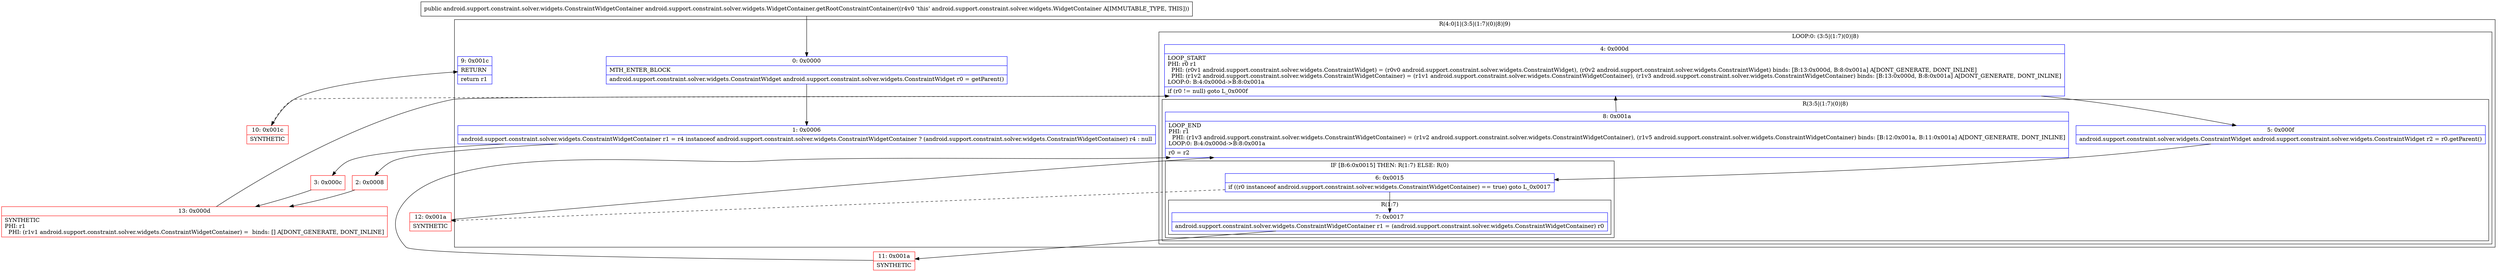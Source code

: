 digraph "CFG forandroid.support.constraint.solver.widgets.WidgetContainer.getRootConstraintContainer()Landroid\/support\/constraint\/solver\/widgets\/ConstraintWidgetContainer;" {
subgraph cluster_Region_1013927995 {
label = "R(4:0|1|(3:5|(1:7)(0)|8)|9)";
node [shape=record,color=blue];
Node_0 [shape=record,label="{0\:\ 0x0000|MTH_ENTER_BLOCK\l|android.support.constraint.solver.widgets.ConstraintWidget android.support.constraint.solver.widgets.ConstraintWidget r0 = getParent()\l}"];
Node_1 [shape=record,label="{1\:\ 0x0006|android.support.constraint.solver.widgets.ConstraintWidgetContainer r1 = r4 instanceof android.support.constraint.solver.widgets.ConstraintWidgetContainer ? (android.support.constraint.solver.widgets.ConstraintWidgetContainer) r4 : null\l}"];
subgraph cluster_LoopRegion_204918728 {
label = "LOOP:0: (3:5|(1:7)(0)|8)";
node [shape=record,color=blue];
Node_4 [shape=record,label="{4\:\ 0x000d|LOOP_START\lPHI: r0 r1 \l  PHI: (r0v1 android.support.constraint.solver.widgets.ConstraintWidget) = (r0v0 android.support.constraint.solver.widgets.ConstraintWidget), (r0v2 android.support.constraint.solver.widgets.ConstraintWidget) binds: [B:13:0x000d, B:8:0x001a] A[DONT_GENERATE, DONT_INLINE]\l  PHI: (r1v2 android.support.constraint.solver.widgets.ConstraintWidgetContainer) = (r1v1 android.support.constraint.solver.widgets.ConstraintWidgetContainer), (r1v3 android.support.constraint.solver.widgets.ConstraintWidgetContainer) binds: [B:13:0x000d, B:8:0x001a] A[DONT_GENERATE, DONT_INLINE]\lLOOP:0: B:4:0x000d\-\>B:8:0x001a\l|if (r0 != null) goto L_0x000f\l}"];
subgraph cluster_Region_1742410529 {
label = "R(3:5|(1:7)(0)|8)";
node [shape=record,color=blue];
Node_5 [shape=record,label="{5\:\ 0x000f|android.support.constraint.solver.widgets.ConstraintWidget android.support.constraint.solver.widgets.ConstraintWidget r2 = r0.getParent()\l}"];
subgraph cluster_IfRegion_326634690 {
label = "IF [B:6:0x0015] THEN: R(1:7) ELSE: R(0)";
node [shape=record,color=blue];
Node_6 [shape=record,label="{6\:\ 0x0015|if ((r0 instanceof android.support.constraint.solver.widgets.ConstraintWidgetContainer) == true) goto L_0x0017\l}"];
subgraph cluster_Region_1431332894 {
label = "R(1:7)";
node [shape=record,color=blue];
Node_7 [shape=record,label="{7\:\ 0x0017|android.support.constraint.solver.widgets.ConstraintWidgetContainer r1 = (android.support.constraint.solver.widgets.ConstraintWidgetContainer) r0\l}"];
}
subgraph cluster_Region_105536070 {
label = "R(0)";
node [shape=record,color=blue];
}
}
Node_8 [shape=record,label="{8\:\ 0x001a|LOOP_END\lPHI: r1 \l  PHI: (r1v3 android.support.constraint.solver.widgets.ConstraintWidgetContainer) = (r1v2 android.support.constraint.solver.widgets.ConstraintWidgetContainer), (r1v5 android.support.constraint.solver.widgets.ConstraintWidgetContainer) binds: [B:12:0x001a, B:11:0x001a] A[DONT_GENERATE, DONT_INLINE]\lLOOP:0: B:4:0x000d\-\>B:8:0x001a\l|r0 = r2\l}"];
}
}
Node_9 [shape=record,label="{9\:\ 0x001c|RETURN\l|return r1\l}"];
}
Node_2 [shape=record,color=red,label="{2\:\ 0x0008}"];
Node_3 [shape=record,color=red,label="{3\:\ 0x000c}"];
Node_10 [shape=record,color=red,label="{10\:\ 0x001c|SYNTHETIC\l}"];
Node_11 [shape=record,color=red,label="{11\:\ 0x001a|SYNTHETIC\l}"];
Node_12 [shape=record,color=red,label="{12\:\ 0x001a|SYNTHETIC\l}"];
Node_13 [shape=record,color=red,label="{13\:\ 0x000d|SYNTHETIC\lPHI: r1 \l  PHI: (r1v1 android.support.constraint.solver.widgets.ConstraintWidgetContainer) =  binds: [] A[DONT_GENERATE, DONT_INLINE]\l}"];
MethodNode[shape=record,label="{public android.support.constraint.solver.widgets.ConstraintWidgetContainer android.support.constraint.solver.widgets.WidgetContainer.getRootConstraintContainer((r4v0 'this' android.support.constraint.solver.widgets.WidgetContainer A[IMMUTABLE_TYPE, THIS])) }"];
MethodNode -> Node_0;
Node_0 -> Node_1;
Node_1 -> Node_2;
Node_1 -> Node_3;
Node_4 -> Node_5;
Node_4 -> Node_10[style=dashed];
Node_5 -> Node_6;
Node_6 -> Node_7;
Node_6 -> Node_12[style=dashed];
Node_7 -> Node_11;
Node_8 -> Node_4;
Node_2 -> Node_13;
Node_3 -> Node_13;
Node_10 -> Node_9;
Node_11 -> Node_8;
Node_12 -> Node_8;
Node_13 -> Node_4;
}

